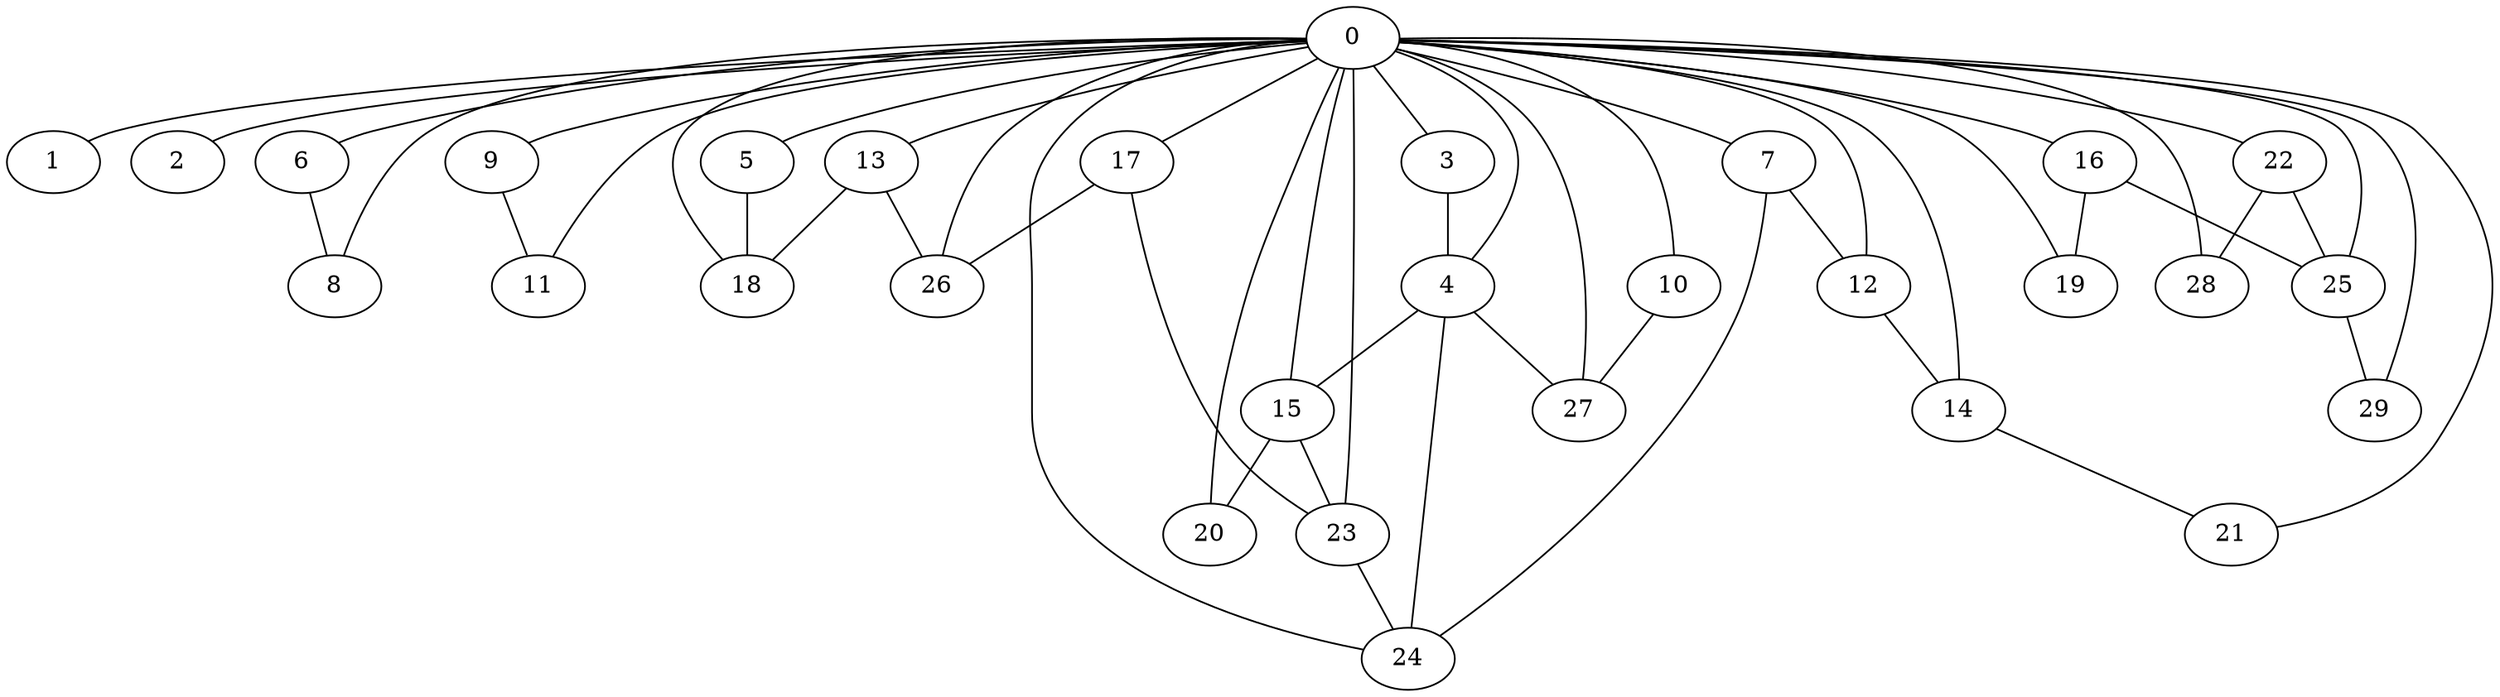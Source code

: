
graph graphname {
    0 -- 1
0 -- 2
0 -- 3
0 -- 4
0 -- 5
0 -- 6
0 -- 7
0 -- 8
0 -- 9
0 -- 10
0 -- 11
0 -- 12
0 -- 13
0 -- 14
0 -- 15
0 -- 16
0 -- 17
0 -- 18
0 -- 19
0 -- 20
0 -- 21
0 -- 22
0 -- 23
0 -- 24
0 -- 25
0 -- 26
0 -- 27
0 -- 28
0 -- 29
3 -- 4
4 -- 27
4 -- 24
4 -- 15
5 -- 18
6 -- 8
7 -- 12
7 -- 24
9 -- 11
10 -- 27
12 -- 14
13 -- 26
13 -- 18
14 -- 21
15 -- 23
15 -- 20
16 -- 25
16 -- 19
17 -- 23
17 -- 26
22 -- 28
22 -- 25
23 -- 24
25 -- 29

}
